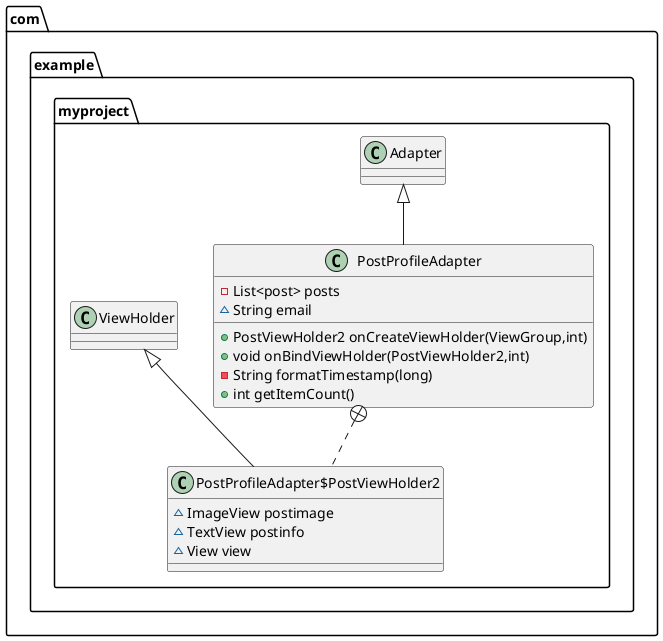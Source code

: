 @startuml
class com.example.myproject.PostProfileAdapter {
- List<post> posts
~ String email
+ PostViewHolder2 onCreateViewHolder(ViewGroup,int)
+ void onBindViewHolder(PostViewHolder2,int)
- String formatTimestamp(long)
+ int getItemCount()
}


class com.example.myproject.PostProfileAdapter$PostViewHolder2 {
~ ImageView postimage
~ TextView postinfo
~ View view
}



com.example.myproject.Adapter <|-- com.example.myproject.PostProfileAdapter
com.example.myproject.PostProfileAdapter +.. com.example.myproject.PostProfileAdapter$PostViewHolder2
com.example.myproject.ViewHolder <|-- com.example.myproject.PostProfileAdapter$PostViewHolder2
@enduml